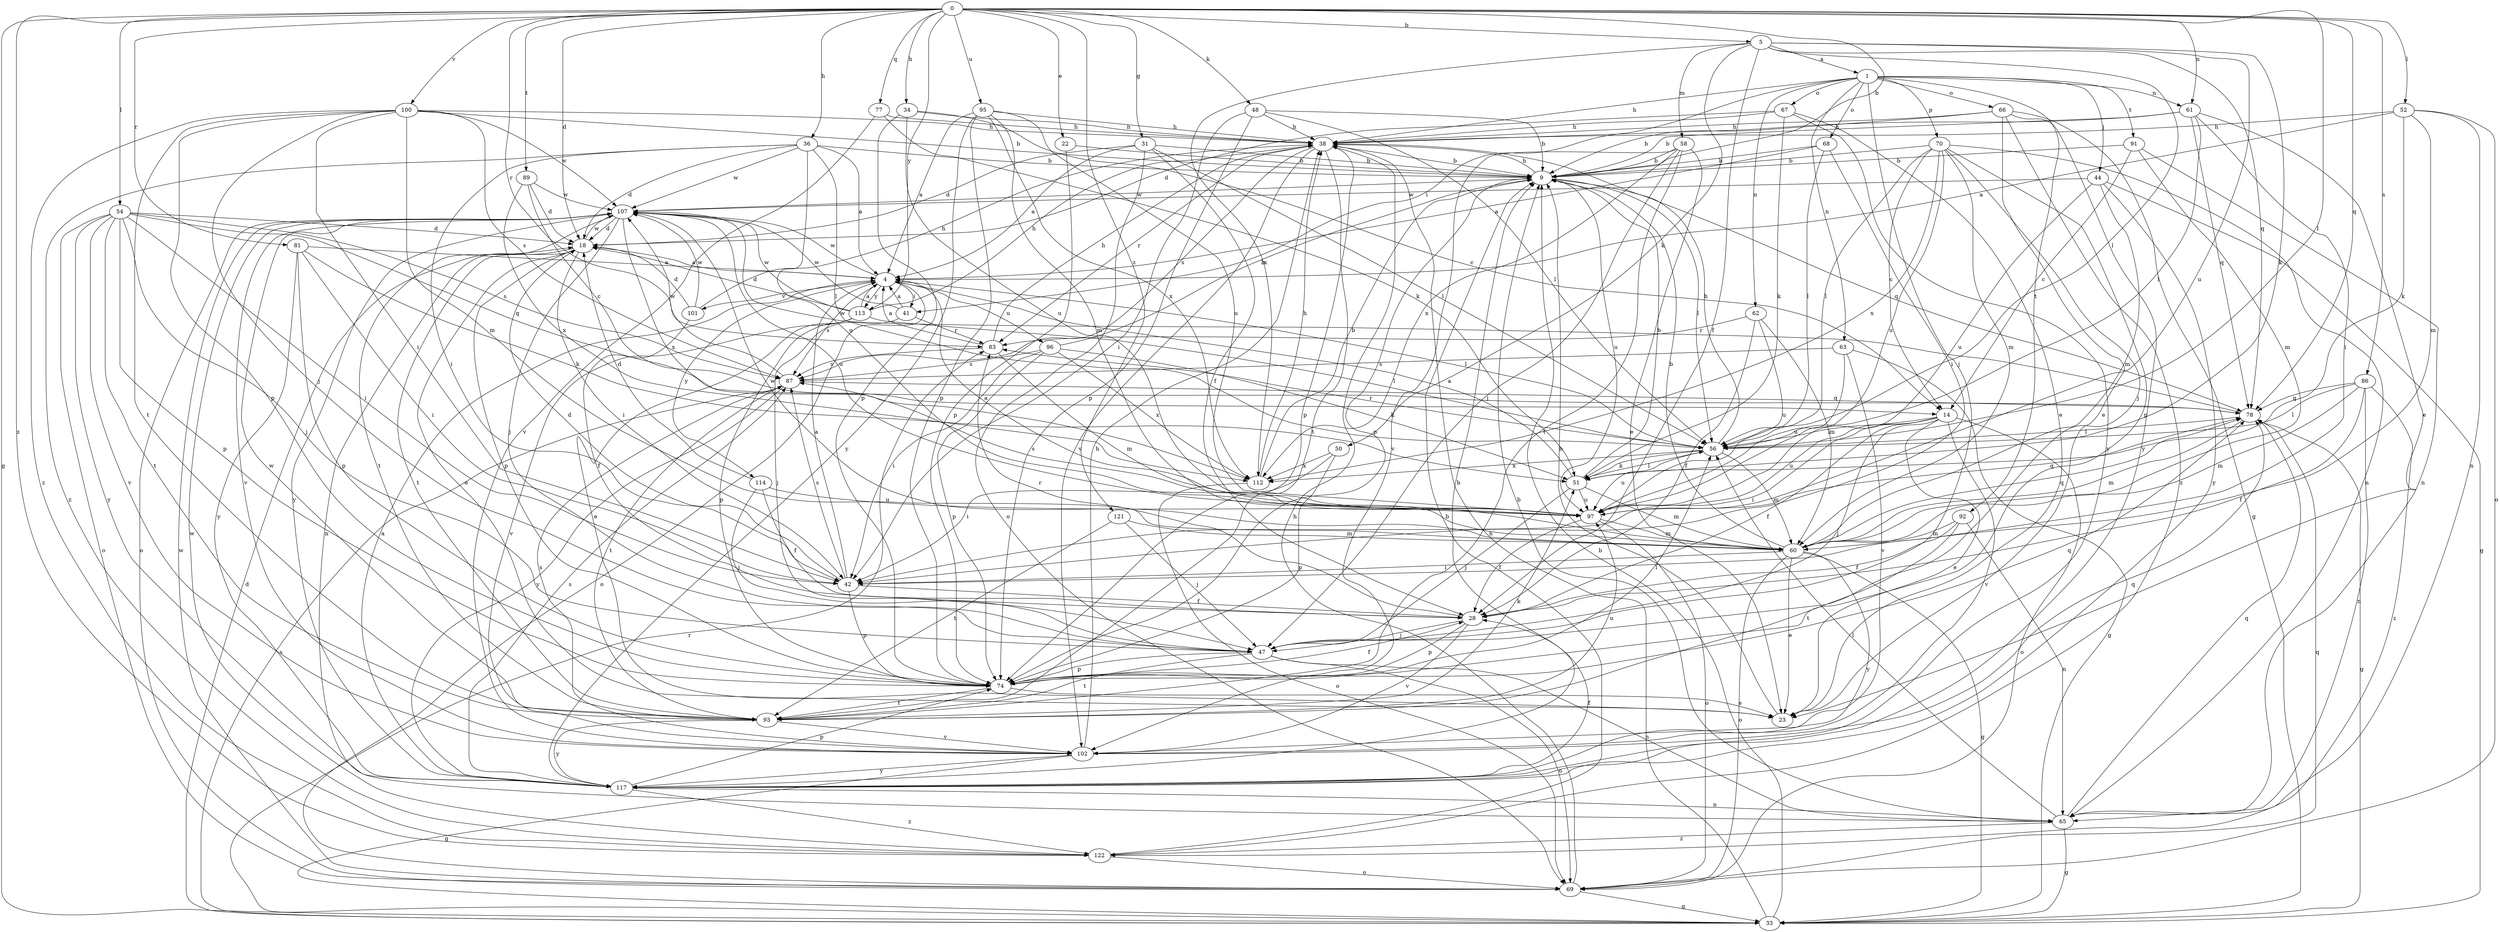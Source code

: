 strict digraph  {
0;
1;
4;
5;
9;
14;
18;
22;
23;
28;
31;
33;
34;
36;
38;
41;
42;
44;
47;
48;
50;
51;
52;
54;
56;
58;
60;
61;
62;
63;
65;
66;
67;
68;
69;
70;
74;
77;
78;
81;
83;
86;
87;
89;
91;
92;
93;
95;
96;
97;
100;
101;
102;
107;
112;
113;
114;
117;
121;
122;
0 -> 5  [label=b];
0 -> 9  [label=b];
0 -> 18  [label=d];
0 -> 22  [label=e];
0 -> 31  [label=g];
0 -> 33  [label=g];
0 -> 34  [label=h];
0 -> 36  [label=h];
0 -> 48  [label=k];
0 -> 52  [label=l];
0 -> 54  [label=l];
0 -> 56  [label=l];
0 -> 61  [label=n];
0 -> 77  [label=q];
0 -> 78  [label=q];
0 -> 81  [label=r];
0 -> 83  [label=r];
0 -> 86  [label=s];
0 -> 89  [label=t];
0 -> 95  [label=u];
0 -> 100  [label=v];
0 -> 113  [label=y];
0 -> 121  [label=z];
0 -> 122  [label=z];
1 -> 38  [label=h];
1 -> 41  [label=i];
1 -> 44  [label=j];
1 -> 47  [label=j];
1 -> 61  [label=n];
1 -> 62  [label=n];
1 -> 63  [label=n];
1 -> 66  [label=o];
1 -> 67  [label=o];
1 -> 68  [label=o];
1 -> 70  [label=p];
1 -> 91  [label=t];
1 -> 92  [label=t];
4 -> 41  [label=i];
4 -> 56  [label=l];
4 -> 69  [label=o];
4 -> 87  [label=s];
4 -> 96  [label=u];
4 -> 101  [label=v];
4 -> 107  [label=w];
4 -> 113  [label=y];
4 -> 114  [label=y];
5 -> 1  [label=a];
5 -> 28  [label=f];
5 -> 50  [label=k];
5 -> 51  [label=k];
5 -> 56  [label=l];
5 -> 58  [label=m];
5 -> 78  [label=q];
5 -> 97  [label=u];
5 -> 112  [label=x];
9 -> 38  [label=h];
9 -> 56  [label=l];
9 -> 74  [label=p];
9 -> 78  [label=q];
9 -> 97  [label=u];
9 -> 107  [label=w];
14 -> 23  [label=e];
14 -> 28  [label=f];
14 -> 42  [label=i];
14 -> 47  [label=j];
14 -> 56  [label=l];
14 -> 69  [label=o];
14 -> 97  [label=u];
14 -> 102  [label=v];
18 -> 4  [label=a];
18 -> 23  [label=e];
18 -> 42  [label=i];
18 -> 65  [label=n];
18 -> 74  [label=p];
18 -> 93  [label=t];
18 -> 107  [label=w];
22 -> 9  [label=b];
22 -> 74  [label=p];
23 -> 9  [label=b];
28 -> 47  [label=j];
28 -> 74  [label=p];
28 -> 83  [label=r];
28 -> 102  [label=v];
31 -> 4  [label=a];
31 -> 9  [label=b];
31 -> 18  [label=d];
31 -> 28  [label=f];
31 -> 56  [label=l];
31 -> 69  [label=o];
33 -> 9  [label=b];
33 -> 18  [label=d];
33 -> 38  [label=h];
33 -> 83  [label=r];
33 -> 87  [label=s];
34 -> 14  [label=c];
34 -> 38  [label=h];
34 -> 74  [label=p];
34 -> 97  [label=u];
36 -> 4  [label=a];
36 -> 9  [label=b];
36 -> 18  [label=d];
36 -> 42  [label=i];
36 -> 56  [label=l];
36 -> 97  [label=u];
36 -> 107  [label=w];
36 -> 122  [label=z];
38 -> 9  [label=b];
38 -> 74  [label=p];
38 -> 83  [label=r];
38 -> 87  [label=s];
38 -> 93  [label=t];
38 -> 102  [label=v];
41 -> 4  [label=a];
41 -> 47  [label=j];
41 -> 83  [label=r];
41 -> 107  [label=w];
42 -> 4  [label=a];
42 -> 18  [label=d];
42 -> 28  [label=f];
42 -> 74  [label=p];
42 -> 87  [label=s];
44 -> 33  [label=g];
44 -> 60  [label=m];
44 -> 97  [label=u];
44 -> 107  [label=w];
44 -> 117  [label=y];
47 -> 65  [label=n];
47 -> 69  [label=o];
47 -> 74  [label=p];
47 -> 93  [label=t];
48 -> 9  [label=b];
48 -> 38  [label=h];
48 -> 42  [label=i];
48 -> 56  [label=l];
48 -> 74  [label=p];
50 -> 42  [label=i];
50 -> 74  [label=p];
50 -> 112  [label=x];
51 -> 4  [label=a];
51 -> 9  [label=b];
51 -> 47  [label=j];
51 -> 56  [label=l];
51 -> 60  [label=m];
51 -> 97  [label=u];
52 -> 4  [label=a];
52 -> 38  [label=h];
52 -> 51  [label=k];
52 -> 60  [label=m];
52 -> 65  [label=n];
52 -> 69  [label=o];
54 -> 18  [label=d];
54 -> 42  [label=i];
54 -> 47  [label=j];
54 -> 69  [label=o];
54 -> 74  [label=p];
54 -> 78  [label=q];
54 -> 87  [label=s];
54 -> 93  [label=t];
54 -> 102  [label=v];
54 -> 117  [label=y];
56 -> 38  [label=h];
56 -> 51  [label=k];
56 -> 60  [label=m];
56 -> 83  [label=r];
56 -> 97  [label=u];
56 -> 112  [label=x];
58 -> 9  [label=b];
58 -> 23  [label=e];
58 -> 47  [label=j];
58 -> 93  [label=t];
58 -> 102  [label=v];
58 -> 112  [label=x];
60 -> 9  [label=b];
60 -> 23  [label=e];
60 -> 33  [label=g];
60 -> 42  [label=i];
60 -> 69  [label=o];
60 -> 78  [label=q];
60 -> 107  [label=w];
60 -> 117  [label=y];
61 -> 9  [label=b];
61 -> 23  [label=e];
61 -> 38  [label=h];
61 -> 42  [label=i];
61 -> 56  [label=l];
61 -> 78  [label=q];
62 -> 28  [label=f];
62 -> 60  [label=m];
62 -> 83  [label=r];
62 -> 97  [label=u];
63 -> 33  [label=g];
63 -> 87  [label=s];
63 -> 97  [label=u];
63 -> 102  [label=v];
65 -> 9  [label=b];
65 -> 33  [label=g];
65 -> 56  [label=l];
65 -> 78  [label=q];
65 -> 122  [label=z];
66 -> 9  [label=b];
66 -> 23  [label=e];
66 -> 33  [label=g];
66 -> 38  [label=h];
66 -> 117  [label=y];
66 -> 122  [label=z];
67 -> 18  [label=d];
67 -> 23  [label=e];
67 -> 38  [label=h];
67 -> 51  [label=k];
67 -> 117  [label=y];
68 -> 4  [label=a];
68 -> 9  [label=b];
68 -> 42  [label=i];
68 -> 56  [label=l];
69 -> 33  [label=g];
69 -> 38  [label=h];
69 -> 78  [label=q];
69 -> 107  [label=w];
70 -> 9  [label=b];
70 -> 14  [label=c];
70 -> 47  [label=j];
70 -> 56  [label=l];
70 -> 60  [label=m];
70 -> 65  [label=n];
70 -> 74  [label=p];
70 -> 97  [label=u];
70 -> 112  [label=x];
74 -> 23  [label=e];
74 -> 28  [label=f];
74 -> 56  [label=l];
74 -> 78  [label=q];
74 -> 93  [label=t];
77 -> 38  [label=h];
77 -> 51  [label=k];
77 -> 102  [label=v];
78 -> 33  [label=g];
78 -> 56  [label=l];
78 -> 60  [label=m];
78 -> 107  [label=w];
81 -> 4  [label=a];
81 -> 42  [label=i];
81 -> 51  [label=k];
81 -> 74  [label=p];
81 -> 117  [label=y];
83 -> 4  [label=a];
83 -> 38  [label=h];
83 -> 60  [label=m];
83 -> 87  [label=s];
86 -> 28  [label=f];
86 -> 56  [label=l];
86 -> 60  [label=m];
86 -> 65  [label=n];
86 -> 78  [label=q];
86 -> 122  [label=z];
87 -> 78  [label=q];
87 -> 93  [label=t];
87 -> 107  [label=w];
87 -> 117  [label=y];
89 -> 14  [label=c];
89 -> 18  [label=d];
89 -> 107  [label=w];
89 -> 112  [label=x];
91 -> 9  [label=b];
91 -> 14  [label=c];
91 -> 60  [label=m];
91 -> 65  [label=n];
92 -> 28  [label=f];
92 -> 60  [label=m];
92 -> 65  [label=n];
92 -> 93  [label=t];
93 -> 51  [label=k];
93 -> 97  [label=u];
93 -> 102  [label=v];
93 -> 107  [label=w];
93 -> 117  [label=y];
95 -> 4  [label=a];
95 -> 38  [label=h];
95 -> 60  [label=m];
95 -> 74  [label=p];
95 -> 97  [label=u];
95 -> 112  [label=x];
95 -> 117  [label=y];
96 -> 9  [label=b];
96 -> 42  [label=i];
96 -> 51  [label=k];
96 -> 74  [label=p];
96 -> 87  [label=s];
96 -> 112  [label=x];
97 -> 4  [label=a];
97 -> 28  [label=f];
97 -> 60  [label=m];
97 -> 69  [label=o];
97 -> 78  [label=q];
97 -> 87  [label=s];
100 -> 9  [label=b];
100 -> 38  [label=h];
100 -> 42  [label=i];
100 -> 47  [label=j];
100 -> 60  [label=m];
100 -> 74  [label=p];
100 -> 87  [label=s];
100 -> 93  [label=t];
100 -> 107  [label=w];
100 -> 122  [label=z];
101 -> 18  [label=d];
101 -> 28  [label=f];
101 -> 38  [label=h];
101 -> 107  [label=w];
102 -> 33  [label=g];
102 -> 38  [label=h];
102 -> 78  [label=q];
102 -> 87  [label=s];
102 -> 117  [label=y];
107 -> 18  [label=d];
107 -> 47  [label=j];
107 -> 69  [label=o];
107 -> 93  [label=t];
107 -> 97  [label=u];
107 -> 102  [label=v];
107 -> 112  [label=x];
107 -> 117  [label=y];
112 -> 9  [label=b];
112 -> 38  [label=h];
112 -> 69  [label=o];
113 -> 4  [label=a];
113 -> 18  [label=d];
113 -> 23  [label=e];
113 -> 38  [label=h];
113 -> 56  [label=l];
113 -> 74  [label=p];
113 -> 102  [label=v];
113 -> 107  [label=w];
114 -> 18  [label=d];
114 -> 28  [label=f];
114 -> 47  [label=j];
114 -> 97  [label=u];
117 -> 4  [label=a];
117 -> 9  [label=b];
117 -> 28  [label=f];
117 -> 65  [label=n];
117 -> 74  [label=p];
117 -> 87  [label=s];
117 -> 122  [label=z];
121 -> 47  [label=j];
121 -> 60  [label=m];
121 -> 93  [label=t];
122 -> 9  [label=b];
122 -> 69  [label=o];
122 -> 107  [label=w];
}
